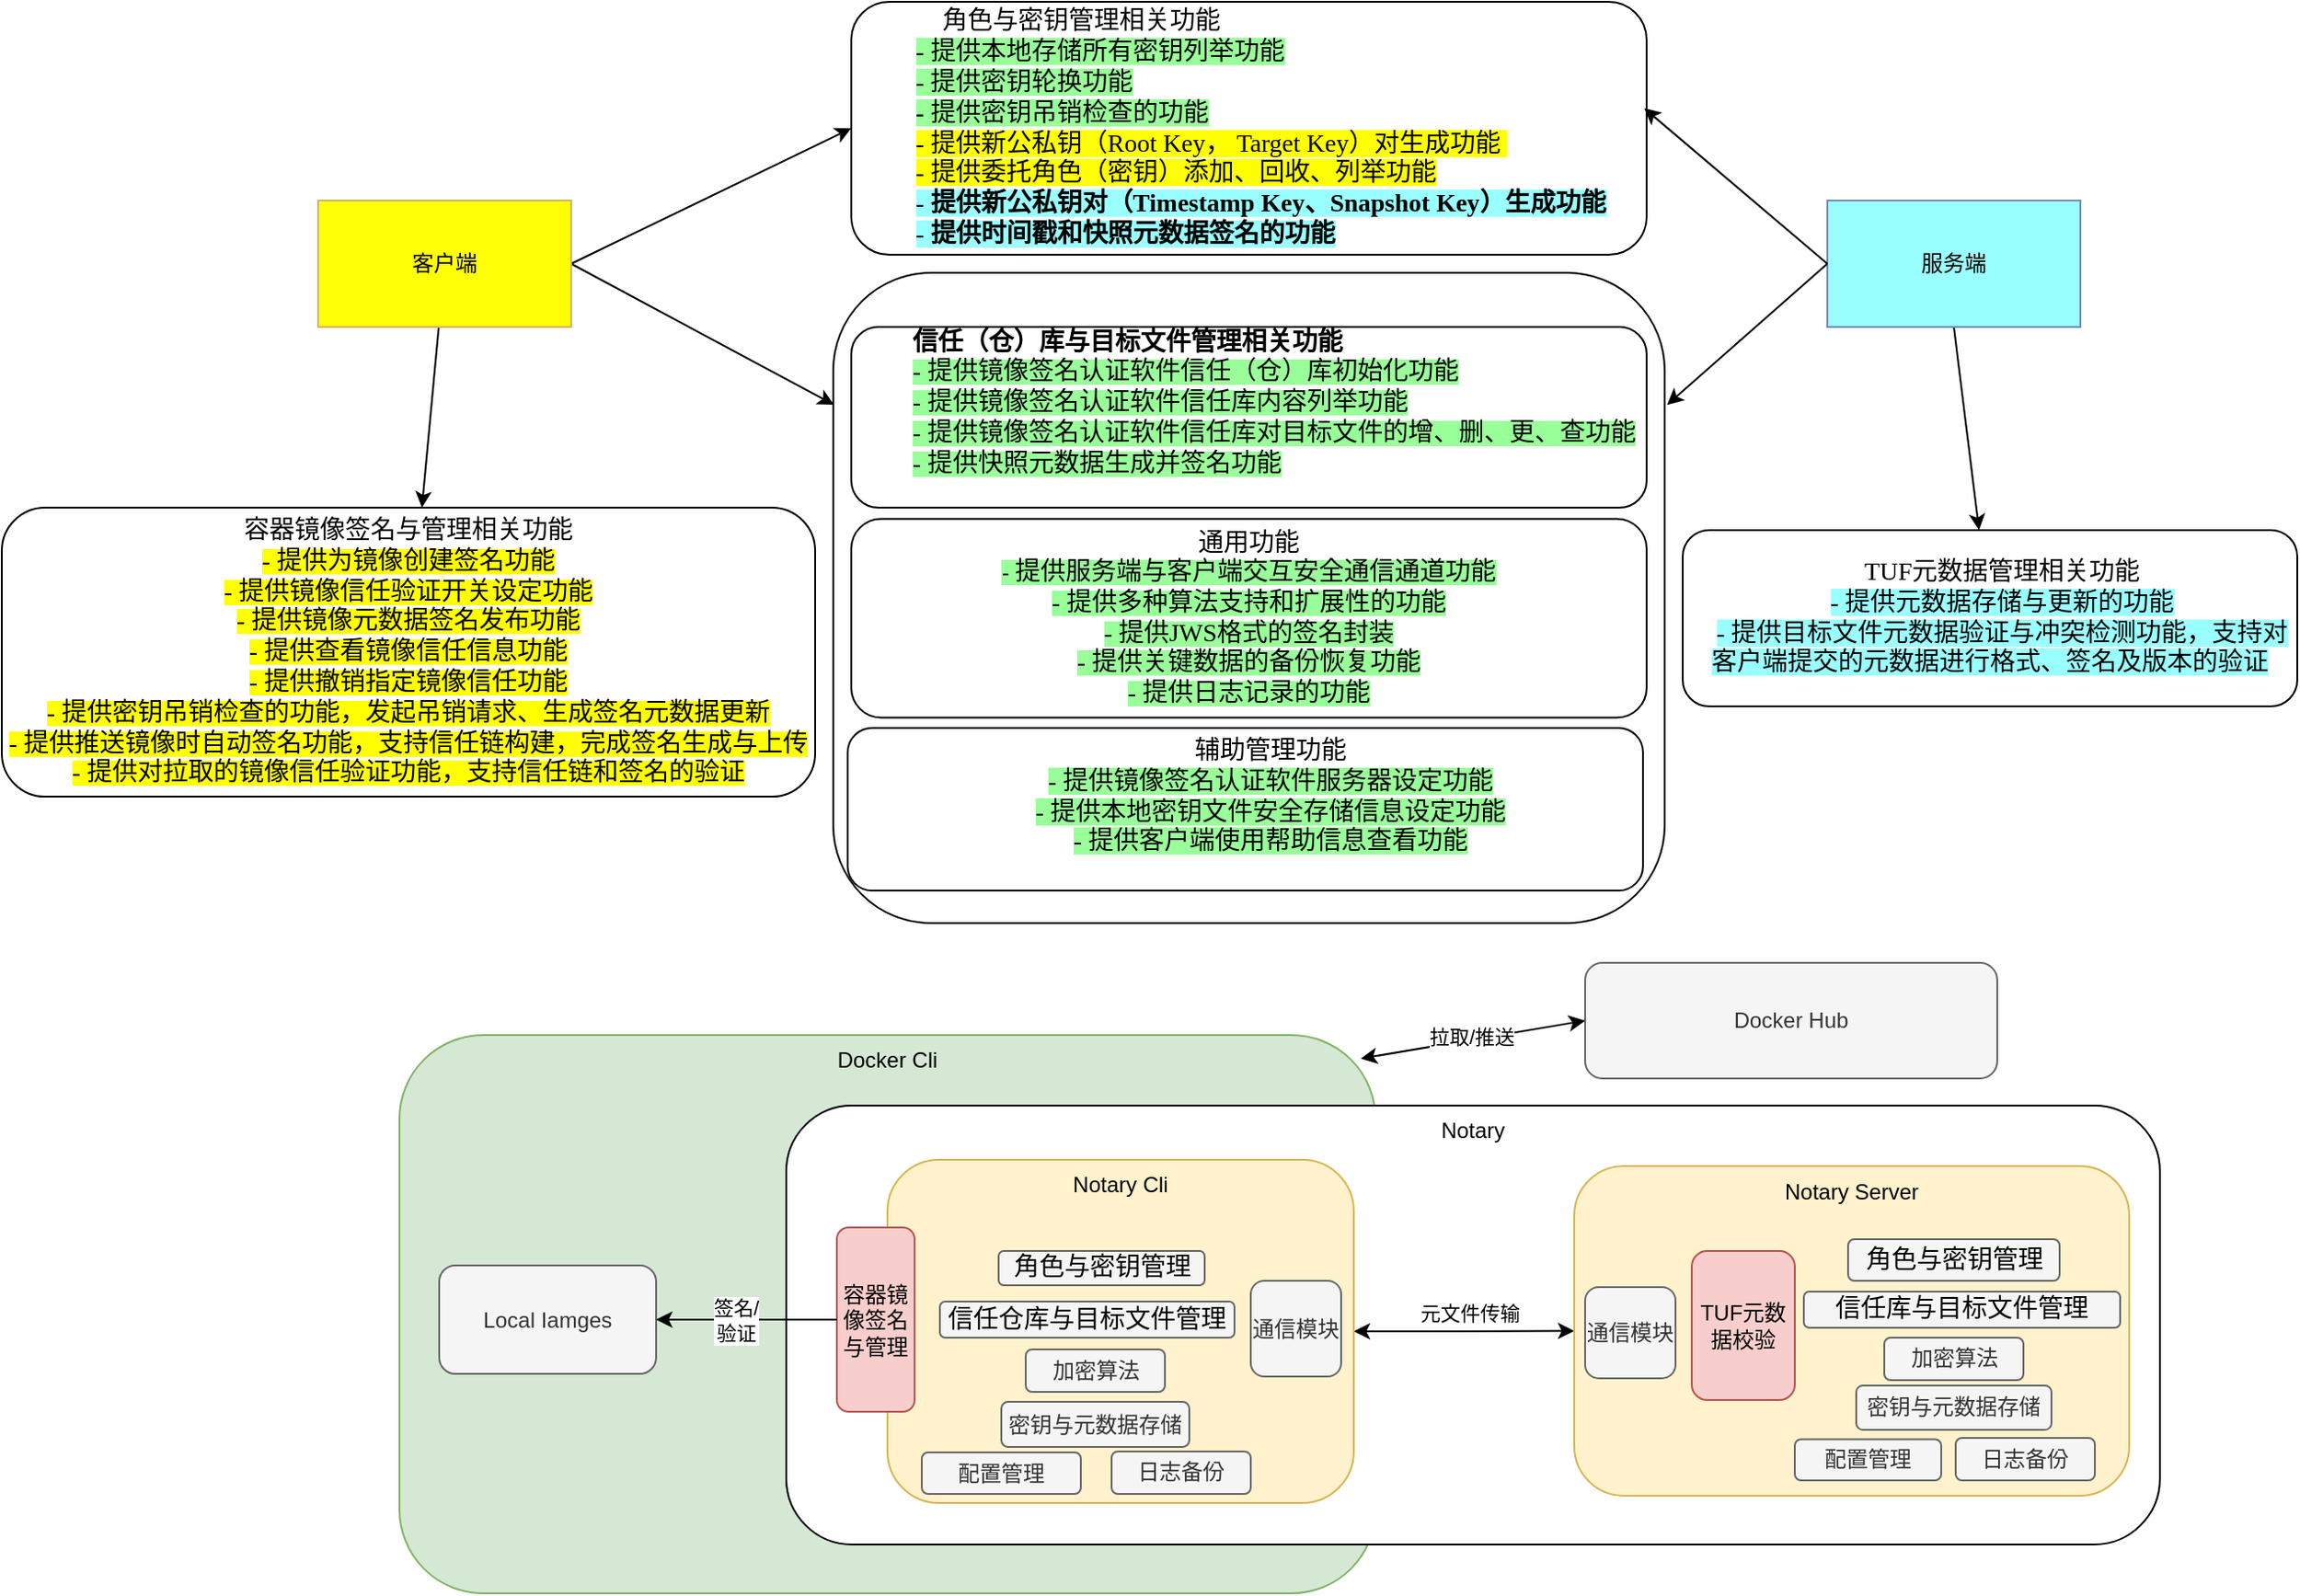 <mxfile version="24.7.17">
  <diagram name="Page-1" id="I_vAI6bezVmmWGP37-cC">
    <mxGraphModel dx="1168" dy="698" grid="0" gridSize="10" guides="1" tooltips="1" connect="1" arrows="1" fold="1" page="1" pageScale="1" pageWidth="3300" pageHeight="4681" math="0" shadow="0">
      <root>
        <mxCell id="0" />
        <mxCell id="1" parent="0" />
        <mxCell id="KUjtMMlZ2XUVZ9haEhoY-21" value="" style="rounded=1;whiteSpace=wrap;html=1;" parent="1" vertex="1">
          <mxGeometry x="490" y="200" width="460" height="360" as="geometry" />
        </mxCell>
        <mxCell id="KUjtMMlZ2XUVZ9haEhoY-23" style="rounded=0;orthogonalLoop=1;jettySize=auto;html=1;exitX=1;exitY=0.5;exitDx=0;exitDy=0;entryX=0;entryY=0.5;entryDx=0;entryDy=0;" parent="1" source="KUjtMMlZ2XUVZ9haEhoY-1" target="KUjtMMlZ2XUVZ9haEhoY-4" edge="1">
          <mxGeometry relative="1" as="geometry" />
        </mxCell>
        <mxCell id="KUjtMMlZ2XUVZ9haEhoY-24" style="rounded=0;orthogonalLoop=1;jettySize=auto;html=1;" parent="1" source="KUjtMMlZ2XUVZ9haEhoY-1" target="KUjtMMlZ2XUVZ9haEhoY-11" edge="1">
          <mxGeometry relative="1" as="geometry" />
        </mxCell>
        <mxCell id="KUjtMMlZ2XUVZ9haEhoY-28" style="rounded=0;orthogonalLoop=1;jettySize=auto;html=1;exitX=1;exitY=0.5;exitDx=0;exitDy=0;entryX=0.001;entryY=0.203;entryDx=0;entryDy=0;entryPerimeter=0;" parent="1" source="KUjtMMlZ2XUVZ9haEhoY-1" target="KUjtMMlZ2XUVZ9haEhoY-21" edge="1">
          <mxGeometry relative="1" as="geometry" />
        </mxCell>
        <mxCell id="KUjtMMlZ2XUVZ9haEhoY-1" value="客户端" style="rounded=0;whiteSpace=wrap;html=1;fillColor=#ffff05;strokeColor=#d6b656;" parent="1" vertex="1">
          <mxGeometry x="205" y="160" width="140" height="70" as="geometry" />
        </mxCell>
        <mxCell id="KUjtMMlZ2XUVZ9haEhoY-26" style="rounded=0;orthogonalLoop=1;jettySize=auto;html=1;exitX=0.5;exitY=1;exitDx=0;exitDy=0;" parent="1" source="KUjtMMlZ2XUVZ9haEhoY-2" target="KUjtMMlZ2XUVZ9haEhoY-6" edge="1">
          <mxGeometry relative="1" as="geometry" />
        </mxCell>
        <mxCell id="KUjtMMlZ2XUVZ9haEhoY-2" value="服务端" style="rounded=0;whiteSpace=wrap;html=1;fillColor=#99ffff;strokeColor=#6c8ebf;" parent="1" vertex="1">
          <mxGeometry x="1040" y="160" width="140" height="70" as="geometry" />
        </mxCell>
        <mxCell id="KUjtMMlZ2XUVZ9haEhoY-3" value="&lt;p style=&quot;margin: 0pt 0pt 0.0pt; text-indent: 21pt; text-align: justify;&quot; class=&quot;MsoNormal&quot;&gt;&lt;font face=&quot;宋体&quot;&gt;&lt;span style=&quot;font-size: 14px;&quot;&gt;&lt;b style=&quot;&quot;&gt;信任（仓）库与目标文件管理相关功能&lt;/b&gt;&lt;/span&gt;&lt;/font&gt;&lt;br&gt;&lt;/p&gt;&lt;p style=&quot;margin: 0pt 0pt 0.0pt; text-indent: 21pt; text-align: justify;&quot; class=&quot;MsoNormal&quot;&gt;&lt;span style=&quot;background-color: rgb(153, 255, 153);&quot;&gt;&lt;font style=&quot;&quot; face=&quot;宋体&quot;&gt;&lt;span style=&quot;font-size: 14px;&quot;&gt;-&amp;nbsp;&lt;/span&gt;&lt;/font&gt;&lt;span style=&quot;font-size: 10.5pt; font-family: 宋体; text-indent: 10pt;&quot;&gt;提供镜像签名认证软件信任（仓）库初始化功能&lt;/span&gt;&lt;/span&gt;&lt;/p&gt;&lt;p style=&quot;margin: 0pt 0pt 0.0pt; text-indent: 21pt; text-align: justify;&quot; class=&quot;MsoNormal&quot;&gt;&lt;span style=&quot;background-color: rgb(153, 255, 153);&quot;&gt;&lt;span style=&quot;font-size: 10.5pt; font-family: 宋体; text-indent: 10pt;&quot;&gt;-&amp;nbsp;&lt;/span&gt;&lt;span style=&quot;font-size: 10.5pt; font-family: 宋体; text-indent: 10pt;&quot;&gt;提供镜像签名认证软件信任库内容列举功能&lt;/span&gt;&lt;/span&gt;&lt;/p&gt;&lt;p style=&quot;margin: 0pt 0pt 0.0pt; text-indent: 21pt; text-align: justify;&quot; class=&quot;MsoNormal&quot;&gt;&lt;span style=&quot;background-color: rgb(153, 255, 153);&quot;&gt;&lt;span style=&quot;font-size: 10.5pt; font-family: 宋体; text-indent: 10pt;&quot;&gt;-&amp;nbsp;&lt;/span&gt;&lt;span style=&quot;font-size: 10.5pt; font-family: 宋体; text-indent: 10pt;&quot;&gt;提供镜像签名认证软件信任库对目标文件的增、删、更、查功能&lt;/span&gt;&lt;/span&gt;&lt;/p&gt;&lt;p style=&quot;margin: 0pt 0pt 0.0pt; text-indent: 21pt; text-align: justify;&quot; class=&quot;MsoNormal&quot;&gt;&lt;span style=&quot;background-color: rgb(153, 255, 153);&quot;&gt;&lt;span style=&quot;font-size: 10.5pt; font-family: 宋体; text-indent: 10pt;&quot;&gt;-&amp;nbsp;&lt;/span&gt;&lt;span style=&quot;text-align: start; text-indent: -9.95pt; font-family: 宋体; font-size: 10.5pt;&quot;&gt;提供快照元数据生成并签名功能&lt;/span&gt;&lt;/span&gt;&lt;/p&gt;&lt;p style=&quot;font-size: medium; text-align: start; margin-left: 9.95pt; text-indent: -9.95pt;&quot; class=&quot;17&quot;&gt;&lt;span style=&quot;font-family: 宋体; font-size: 10.5pt;&quot;&gt;&lt;/span&gt;&lt;/p&gt;" style="rounded=1;whiteSpace=wrap;html=1;" parent="1" vertex="1">
          <mxGeometry x="500" y="230" width="440" height="100" as="geometry" />
        </mxCell>
        <mxCell id="KUjtMMlZ2XUVZ9haEhoY-4" value="&lt;p style=&quot;margin: 0pt 0pt 0.0pt; text-indent: 21pt; text-align: justify; font-family: 宋体; font-size: 10.5pt;&quot; class=&quot;MsoNormal&quot;&gt;&lt;span style=&quot;background-image: initial; background-position: initial; background-size: initial; background-repeat: initial; background-attachment: initial; background-origin: initial; background-clip: initial; font-size: 10.5pt;&quot;&gt;&lt;font style=&quot;&quot; face=&quot;宋体&quot;&gt;角色与密钥管理相关功能&lt;/font&gt;&lt;/span&gt;&lt;span style=&quot;font-size: 10.5pt; background-image: initial; background-position: initial; background-size: initial; background-repeat: initial; background-attachment: initial; background-origin: initial; background-clip: initial; background: rgb(255, 255, 0); font-size: 10.5pt;&quot;&gt;&lt;/span&gt;&lt;/p&gt;&lt;p style=&quot;margin: 0pt 0pt 0.0pt; text-indent: 21pt; text-align: justify; font-family: 宋体; font-size: 10.5pt;&quot; class=&quot;MsoNormal&quot;&gt;&lt;span style=&quot;font-size: 10.5pt; background-image: initial; background-position: initial; background-size: initial; background-repeat: initial; background-attachment: initial; background-origin: initial; background-clip: initial; background-color: rgb(255, 255, 0);&quot;&gt;&lt;/span&gt;&lt;/p&gt;&lt;p style=&quot;margin: 0pt 0pt 0.0pt; text-indent: 10pt; text-align: justify; font-family: 宋体; font-size: 10.5pt;&quot; class=&quot;MsoNormal&quot;&gt;&lt;span style=&quot;background-color: rgb(153, 255, 153);&quot;&gt;&lt;span style=&quot;font-size: 10.5pt;&quot;&gt;-&amp;nbsp;&lt;/span&gt;&lt;span style=&quot;font-size: 10.5pt; text-indent: 10pt;&quot;&gt;提供本地存储所有密钥列举功能&lt;/span&gt;&lt;/span&gt;&lt;/p&gt;&lt;p style=&quot;margin: 0pt 0pt 0.0pt; text-indent: 10pt; text-align: justify; font-family: 宋体; font-size: 10.5pt;&quot; class=&quot;MsoNormal&quot;&gt;&lt;span style=&quot;background-color: rgb(153, 255, 153);&quot;&gt;&lt;span style=&quot;text-indent: 13.333px;&quot;&gt;- 提供密钥轮换功能&lt;/span&gt;&lt;span style=&quot;font-size: 10.5pt; text-indent: 10pt;&quot;&gt;&lt;br&gt;&lt;/span&gt;&lt;/span&gt;&lt;/p&gt;&lt;p style=&quot;margin: 0pt 0pt 0.0pt; text-indent: 10pt; text-align: justify; font-family: 宋体; font-size: 10.5pt;&quot; class=&quot;MsoNormal&quot;&gt;&lt;span style=&quot;background-color: rgb(153, 255, 153);&quot;&gt;&lt;b style=&quot;font-size: 10.5pt; text-indent: 10pt;&quot;&gt;-&amp;nbsp;&lt;/b&gt;&lt;span style=&quot;font-size: 10.5pt; text-indent: 10pt;&quot;&gt;提供密钥吊销检查的功能&lt;/span&gt;&lt;/span&gt;&lt;span style=&quot;text-indent: 13.333px;&quot;&gt;&lt;br&gt;&lt;/span&gt;&lt;/p&gt;&lt;p style=&quot;margin: 0pt 0pt 0.0pt; text-indent: 10pt; text-align: justify; font-family: 宋体; font-size: 10.5pt;&quot; class=&quot;MsoNormal&quot;&gt;&lt;span style=&quot;background-color: rgb(255, 255, 0);&quot;&gt;&lt;span style=&quot;font-size: 10.5pt; text-indent: 10pt;&quot;&gt;-&amp;nbsp;&lt;/span&gt;&lt;span style=&quot;font-size: 10.5pt; text-indent: 10pt;&quot;&gt;提供新公私钥（Root Key， Target Key）对生成功能&lt;/span&gt;&lt;span style=&quot;font-size: 10.5pt; text-indent: 10pt;&quot;&gt;&amp;nbsp;&lt;/span&gt;&lt;/span&gt;&lt;/p&gt;&lt;p style=&quot;margin: 0pt 0pt 0.0pt; text-indent: 10pt; text-align: justify; font-family: 宋体; font-size: 10.5pt;&quot; class=&quot;MsoNormal&quot;&gt;&lt;span style=&quot;background-color: rgb(255, 255, 0);&quot;&gt;&lt;span style=&quot;font-size: 10.5pt; text-indent: 10pt;&quot;&gt;-&amp;nbsp;&lt;/span&gt;&lt;span style=&quot;font-size: 10.5pt; text-indent: 10pt;&quot;&gt;提供委托角色（密钥）添加、回收、列举功能&lt;/span&gt;&lt;/span&gt;&lt;span style=&quot;font-size: 10.5pt; text-indent: 10pt; background-color: initial;&quot;&gt;&lt;br&gt;&lt;/span&gt;&lt;/p&gt;&lt;p style=&quot;margin: 0pt 0pt 0.0pt; text-indent: 10pt; text-align: justify; font-family: 宋体; font-size: 10.5pt;&quot; class=&quot;MsoNormal&quot;&gt;&lt;span style=&quot;background-color: rgb(153, 255, 255);&quot;&gt;&lt;span style=&quot;font-size: 10.5pt; text-indent: 10pt;&quot;&gt;-&amp;nbsp;&lt;/span&gt;&lt;b style=&quot;font-size: 10.5pt; text-indent: 10pt;&quot;&gt;提供新公私钥对（Timestamp Key&lt;/b&gt;&lt;b style=&quot;font-size: 10.5pt; text-indent: 10pt;&quot;&gt;、Snapshot Key&lt;/b&gt;&lt;b style=&quot;font-size: 10.5pt; text-indent: 10pt;&quot;&gt;）生成功能&lt;/b&gt;&lt;/span&gt;&lt;/p&gt;&lt;p style=&quot;margin: 0pt 0pt 0.0pt; text-indent: 10pt; text-align: justify; font-family: 宋体; font-size: 10.5pt;&quot; class=&quot;MsoNormal&quot;&gt;&lt;span style=&quot;background-color: rgb(153, 255, 255);&quot;&gt;&lt;span style=&quot;font-size: 10.5pt; text-indent: 10pt;&quot;&gt;-&amp;nbsp;&lt;/span&gt;&lt;b style=&quot;font-size: 10.5pt; text-indent: 10pt;&quot;&gt;提供时间戳&lt;/b&gt;&lt;b style=&quot;font-size: 10.5pt; text-indent: 10pt;&quot;&gt;和&lt;/b&gt;&lt;b style=&quot;font-size: 10.5pt; text-indent: 10pt;&quot;&gt;快照元数据签名的功能&lt;/b&gt;&lt;/span&gt;&lt;/p&gt;" style="rounded=1;whiteSpace=wrap;html=1;" parent="1" vertex="1">
          <mxGeometry x="500" y="50" width="440" height="140" as="geometry" />
        </mxCell>
        <mxCell id="KUjtMMlZ2XUVZ9haEhoY-6" value="&lt;p style=&quot;margin: 0pt 0pt 0.0pt; text-indent: 10pt; font-family: 宋体; font-size: 10.5pt;&quot; class=&quot;MsoNormal&quot;&gt;&lt;span style=&quot;font-size: 10.5pt; background-image: initial; background-position: initial; background-size: initial; background-repeat: initial; background-attachment: initial; background-origin: initial; background-clip: initial; background-color: rgb(255, 255, 255);&quot;&gt;&lt;font style=&quot;&quot; face=&quot;宋体&quot;&gt;TUF元数据管理相关功能&lt;/font&gt;&lt;/span&gt;&lt;/p&gt;&lt;p style=&quot;text-indent: 13.333px; margin: 0pt 0pt 0.0pt; font-family: 宋体; font-size: 10.5pt;&quot; class=&quot;MsoNormal&quot;&gt;&lt;span style=&quot;background-color: rgb(153, 255, 255);&quot;&gt;&lt;span style=&quot;font-size: 10.5pt; text-indent: -9.95pt;&quot;&gt;-&amp;nbsp;&lt;/span&gt;&lt;span style=&quot;font-size: 10.5pt; text-indent: -9.95pt;&quot;&gt;提供元数据存储与更新的功能&lt;/span&gt;&lt;/span&gt;&lt;/p&gt;&lt;p style=&quot;text-indent: 13.333px; margin: 0pt 0pt 0.0pt; font-family: 宋体; font-size: 10.5pt;&quot; class=&quot;MsoNormal&quot;&gt;&lt;span style=&quot;font-size: 10.5pt; text-indent: 10pt;&quot;&gt;&lt;span style=&quot;background-color: rgb(153, 255, 255);&quot;&gt;- 提供目标文件元数据验证与冲突检测功能，&lt;/span&gt;&lt;/span&gt;&lt;span style=&quot;background-color: rgb(153, 255, 255);&quot;&gt;&lt;span style=&quot;font-size: 10.5pt; text-indent: 10pt;&quot;&gt;支持&lt;/span&gt;&lt;span style=&quot;font-size: 10.5pt; text-indent: 10pt;&quot;&gt;对客户端提交的元数据进行格式、签名及版本的验证&lt;/span&gt;&lt;/span&gt;&lt;/p&gt;" style="rounded=1;whiteSpace=wrap;html=1;align=center;" parent="1" vertex="1">
          <mxGeometry x="960" y="342.5" width="340" height="97.5" as="geometry" />
        </mxCell>
        <mxCell id="KUjtMMlZ2XUVZ9haEhoY-11" value="&lt;span style=&quot;font-family: 宋体; font-size: 14px;&quot;&gt;容器镜像签名与管理相关功能&lt;/span&gt;&lt;div&gt;&lt;span style=&quot;background-color: rgb(255, 255, 0);&quot;&gt;&lt;span style=&quot;font-family: 宋体; font-size: 14px;&quot;&gt;-&amp;nbsp;&lt;/span&gt;&lt;span style=&quot;font-family: 宋体; font-size: 14px; text-indent: 13.333px;&quot;&gt;提供为镜像创建签名功能&lt;/span&gt;&lt;/span&gt;&lt;/div&gt;&lt;div&gt;&lt;span style=&quot;background-color: rgb(255, 255, 0);&quot;&gt;&lt;span style=&quot;font-size: 10.5pt; font-family: 宋体; text-indent: 10pt;&quot;&gt;-&amp;nbsp;&lt;/span&gt;&lt;span style=&quot;font-size: 10.5pt; font-family: 宋体; text-indent: 10pt;&quot;&gt;提供镜像信任验证开关设定功能&lt;/span&gt;&lt;/span&gt;&lt;/div&gt;&lt;div&gt;&lt;span style=&quot;background-color: rgb(255, 255, 0);&quot;&gt;&lt;span style=&quot;font-size: 10.5pt; font-family: 宋体; text-indent: 10pt;&quot;&gt;-&amp;nbsp;&lt;/span&gt;&lt;span style=&quot;font-size: 10.5pt; font-family: 宋体; text-indent: 10pt;&quot;&gt;提供镜像元数据签名发布功能&lt;/span&gt;&lt;span style=&quot;font-size: 10.5pt; font-family: 宋体; text-indent: 10pt;&quot;&gt;&lt;br&gt;&lt;/span&gt;&lt;/span&gt;&lt;/div&gt;&lt;div&gt;&lt;span style=&quot;background-color: rgb(255, 255, 0);&quot;&gt;&lt;span style=&quot;font-size: 10.5pt; font-family: 宋体; text-indent: 10pt;&quot;&gt;-&amp;nbsp;&lt;/span&gt;&lt;span style=&quot;font-size: 10.5pt; font-family: 宋体; text-indent: 10pt;&quot;&gt;提供查看镜像信任信息功能&lt;/span&gt;&lt;span style=&quot;font-size: 10.5pt; font-family: 宋体; text-indent: 10pt;&quot;&gt;&lt;br&gt;&lt;/span&gt;&lt;/span&gt;&lt;/div&gt;&lt;div&gt;&lt;span style=&quot;background-color: rgb(255, 255, 0);&quot;&gt;&lt;span style=&quot;font-size: 10.5pt; font-family: 宋体; text-indent: 10pt;&quot;&gt;-&amp;nbsp;&lt;/span&gt;&lt;span style=&quot;font-size: 10.5pt; font-family: 宋体; text-indent: 10pt;&quot;&gt;提供撤销指定镜像信任功能&lt;/span&gt;&lt;span style=&quot;font-size: 10.5pt; font-family: 宋体; text-indent: 10pt;&quot;&gt;&lt;br&gt;&lt;/span&gt;&lt;/span&gt;&lt;/div&gt;&lt;div&gt;&lt;span style=&quot;background-color: rgb(255, 255, 0);&quot;&gt;&lt;span style=&quot;font-size: 10.5pt; font-family: 宋体; text-indent: 10pt;&quot;&gt;-&amp;nbsp;&lt;/span&gt;&lt;span style=&quot;font-size: 10.5pt; font-family: 宋体; text-indent: 10pt;&quot;&gt;提供密钥吊销检查的功能，发起吊销请求、生成签名元数据更新&lt;/span&gt;&lt;span style=&quot;font-size: 10.5pt; font-family: 宋体; text-indent: 10pt;&quot;&gt;&lt;br&gt;&lt;/span&gt;&lt;/span&gt;&lt;/div&gt;&lt;div&gt;&lt;span style=&quot;background-color: rgb(255, 255, 0);&quot;&gt;&lt;span style=&quot;font-size: 10.5pt; font-family: 宋体; text-indent: 10pt;&quot;&gt;-&amp;nbsp;&lt;/span&gt;&lt;span style=&quot;font-size: 10.5pt; font-family: 宋体; text-indent: 10pt;&quot;&gt;提供推送镜像时自动签名功能，支持信任链构建，完成签名生成与上传&lt;/span&gt;&lt;span style=&quot;font-size: 10.5pt; font-family: 宋体; text-indent: 10pt;&quot;&gt;&lt;br&gt;&lt;/span&gt;&lt;/span&gt;&lt;/div&gt;&lt;div&gt;&lt;span style=&quot;background-color: rgb(255, 255, 0);&quot;&gt;&lt;span style=&quot;font-size: 10.5pt; font-family: 宋体; text-indent: 10pt;&quot;&gt;-&amp;nbsp;&lt;/span&gt;&lt;span style=&quot;font-size: 10.5pt; font-family: 宋体; text-indent: 10pt;&quot;&gt;提供对拉取的镜像信任验证功能，支持信任链和签名的验证&lt;/span&gt;&lt;/span&gt;&lt;span style=&quot;font-size: 10.5pt; font-family: 宋体; text-indent: 10pt;&quot;&gt;&lt;br&gt;&lt;/span&gt;&lt;/div&gt;" style="rounded=1;whiteSpace=wrap;html=1;" parent="1" vertex="1">
          <mxGeometry x="30" y="330" width="450" height="160" as="geometry" />
        </mxCell>
        <mxCell id="KUjtMMlZ2XUVZ9haEhoY-15" value="&lt;p style=&quot;margin: 0pt 0pt 0.0pt; text-indent: 21pt; font-family: 宋体; font-size: 10.5pt;&quot; class=&quot;MsoNormal&quot;&gt;辅助管理功能&lt;/p&gt;&lt;p style=&quot;margin: 0pt 0pt 0.0pt; text-indent: 21pt; font-family: 宋体; font-size: 10.5pt;&quot; class=&quot;MsoNormal&quot;&gt;&lt;span style=&quot;background-color: rgb(153, 255, 153);&quot;&gt;-&amp;nbsp;&lt;span style=&quot;font-size: 10.5pt; text-indent: 0pt;&quot;&gt;提供镜像签名认证软件服务器设定功能&lt;/span&gt;&lt;/span&gt;&lt;/p&gt;&lt;p style=&quot;margin: 0pt 0pt 0.0pt; text-indent: 21pt; font-family: 宋体; font-size: 10.5pt;&quot; class=&quot;MsoNormal&quot;&gt;&lt;span style=&quot;background-color: rgb(153, 255, 153);&quot;&gt;&lt;span style=&quot;font-size: 10.5pt; text-indent: 0pt;&quot;&gt;-&amp;nbsp;&lt;/span&gt;&lt;span style=&quot;font-size: 10.5pt; text-indent: 10pt;&quot;&gt;提供本地密钥文件安全存储信息设定功能&lt;/span&gt;&lt;/span&gt;&lt;/p&gt;&lt;p style=&quot;margin: 0pt 0pt 0.0pt; text-indent: 21pt; font-family: 宋体; font-size: 10.5pt;&quot; class=&quot;MsoNormal&quot;&gt;&lt;span style=&quot;background-color: rgb(153, 255, 153);&quot;&gt;&lt;span style=&quot;font-size: 10.5pt; text-indent: 10pt;&quot;&gt;-&amp;nbsp;&lt;/span&gt;&lt;span style=&quot;font-size: 10.5pt; text-indent: 10pt;&quot;&gt;提供客户端使用帮助信息查看功能&lt;/span&gt;&lt;/span&gt;&lt;/p&gt;&lt;p style=&quot;margin-left: 0pt; text-indent: 0pt; text-align: justify; font-family: 宋体; font-size: 10.5pt;&quot; class=&quot;MsoListNumber&quot;&gt;&lt;span style=&quot;font-size: 10.5pt;&quot;&gt;&lt;/span&gt;&lt;/p&gt;" style="rounded=1;whiteSpace=wrap;html=1;" parent="1" vertex="1">
          <mxGeometry x="498" y="452" width="440" height="90" as="geometry" />
        </mxCell>
        <mxCell id="KUjtMMlZ2XUVZ9haEhoY-16" value="&lt;font style=&quot;font-size: 14px;&quot;&gt;通用功能&lt;/font&gt;&lt;div&gt;&lt;span style=&quot;background-color: rgb(153, 255, 153);&quot;&gt;-&amp;nbsp;&lt;span style=&quot;font-size: 10.5pt; font-family: 宋体; text-align: justify; text-indent: 10pt;&quot;&gt;提供服务端与客户端交互安全通信通道功能&lt;/span&gt;&lt;/span&gt;&lt;/div&gt;&lt;div&gt;&lt;span style=&quot;background-color: rgb(153, 255, 153);&quot;&gt;&lt;span style=&quot;font-size: 10.5pt; font-family: 宋体; text-align: justify; text-indent: 10pt;&quot;&gt;-&amp;nbsp;&lt;/span&gt;&lt;span style=&quot;font-size: 10.5pt; font-family: 宋体; text-align: justify; text-indent: 10pt;&quot;&gt;提供多种算法支持和扩展性的功能&lt;/span&gt;&lt;/span&gt;&lt;/div&gt;&lt;div&gt;&lt;span style=&quot;background-color: rgb(153, 255, 153);&quot;&gt;&lt;span style=&quot;font-size: 10.5pt; font-family: 宋体; text-align: justify; text-indent: 10pt;&quot;&gt;-&amp;nbsp;&lt;/span&gt;&lt;font style=&quot;font-size: 10.5pt; font-family: 宋体; text-align: justify; text-indent: 10pt;&quot; face=&quot;宋体&quot;&gt;提供&lt;/font&gt;&lt;font style=&quot;font-size: 10.5pt; font-family: 宋体; text-align: justify; text-indent: 10pt;&quot; face=&quot;宋体&quot;&gt;JWS格式的签名封装&lt;/font&gt;&lt;/span&gt;&lt;/div&gt;&lt;div&gt;&lt;span style=&quot;background-color: rgb(153, 255, 153);&quot;&gt;&lt;font style=&quot;font-size: 10.5pt; font-family: 宋体; text-align: justify; text-indent: 10pt;&quot; face=&quot;宋体&quot;&gt;-&amp;nbsp;&lt;/font&gt;&lt;span style=&quot;font-size: 10.5pt; font-family: 宋体; text-align: justify; text-indent: 10pt;&quot;&gt;提供关键数据的备份恢复功能&lt;/span&gt;&lt;/span&gt;&lt;/div&gt;&lt;div&gt;&lt;span style=&quot;background-color: rgb(153, 255, 153);&quot;&gt;&lt;span style=&quot;font-size: 10.5pt; font-family: 宋体; text-align: justify; text-indent: 10pt;&quot;&gt;-&amp;nbsp;&lt;/span&gt;&lt;span style=&quot;font-size: 10.5pt; font-family: 宋体; text-align: justify; text-indent: 10pt;&quot;&gt;提供日志记录的功能&lt;/span&gt;&lt;/span&gt;&lt;/div&gt;" style="rounded=1;whiteSpace=wrap;html=1;" parent="1" vertex="1">
          <mxGeometry x="500" y="336.25" width="440" height="110" as="geometry" />
        </mxCell>
        <mxCell id="KUjtMMlZ2XUVZ9haEhoY-25" style="rounded=0;orthogonalLoop=1;jettySize=auto;html=1;exitX=0;exitY=0.5;exitDx=0;exitDy=0;entryX=0.997;entryY=0.421;entryDx=0;entryDy=0;entryPerimeter=0;" parent="1" source="KUjtMMlZ2XUVZ9haEhoY-2" target="KUjtMMlZ2XUVZ9haEhoY-4" edge="1">
          <mxGeometry relative="1" as="geometry" />
        </mxCell>
        <mxCell id="KUjtMMlZ2XUVZ9haEhoY-27" style="rounded=0;orthogonalLoop=1;jettySize=auto;html=1;exitX=0;exitY=0.5;exitDx=0;exitDy=0;entryX=1.003;entryY=0.203;entryDx=0;entryDy=0;entryPerimeter=0;" parent="1" source="KUjtMMlZ2XUVZ9haEhoY-2" target="KUjtMMlZ2XUVZ9haEhoY-21" edge="1">
          <mxGeometry relative="1" as="geometry" />
        </mxCell>
        <mxCell id="KUjtMMlZ2XUVZ9haEhoY-31" value="Docker Cli" style="rounded=1;whiteSpace=wrap;html=1;verticalAlign=top;fillColor=#d5e8d4;strokeColor=#82b366;" parent="1" vertex="1">
          <mxGeometry x="250" y="622" width="540" height="309" as="geometry" />
        </mxCell>
        <mxCell id="KUjtMMlZ2XUVZ9haEhoY-32" value="Notary" style="rounded=1;whiteSpace=wrap;html=1;verticalAlign=top;" parent="1" vertex="1">
          <mxGeometry x="464" y="661" width="760" height="243" as="geometry" />
        </mxCell>
        <mxCell id="KUjtMMlZ2XUVZ9haEhoY-35" style="edgeStyle=orthogonalEdgeStyle;rounded=0;orthogonalLoop=1;jettySize=auto;html=1;exitX=1;exitY=0.5;exitDx=0;exitDy=0;entryX=0;entryY=0.5;entryDx=0;entryDy=0;startArrow=classic;startFill=1;" parent="1" source="KUjtMMlZ2XUVZ9haEhoY-29" target="KUjtMMlZ2XUVZ9haEhoY-30" edge="1">
          <mxGeometry relative="1" as="geometry" />
        </mxCell>
        <mxCell id="KUjtMMlZ2XUVZ9haEhoY-41" value="元文件传输" style="edgeLabel;html=1;align=center;verticalAlign=middle;resizable=0;points=[];" parent="KUjtMMlZ2XUVZ9haEhoY-35" vertex="1" connectable="0">
          <mxGeometry x="0.021" relative="1" as="geometry">
            <mxPoint x="1" y="-10" as="offset" />
          </mxGeometry>
        </mxCell>
        <mxCell id="KUjtMMlZ2XUVZ9haEhoY-29" value="Notary Cli" style="rounded=1;whiteSpace=wrap;html=1;fillColor=#fff2cc;strokeColor=#d6b656;verticalAlign=top;" parent="1" vertex="1">
          <mxGeometry x="520" y="691" width="258" height="190" as="geometry" />
        </mxCell>
        <mxCell id="KUjtMMlZ2XUVZ9haEhoY-30" value="Notary Server" style="rounded=1;whiteSpace=wrap;html=1;fillColor=#fff2cc;strokeColor=#d6b656;verticalAlign=top;" parent="1" vertex="1">
          <mxGeometry x="900" y="694.5" width="307" height="182.5" as="geometry" />
        </mxCell>
        <mxCell id="KUjtMMlZ2XUVZ9haEhoY-33" value="Local Iamges" style="rounded=1;whiteSpace=wrap;html=1;fillColor=#f5f5f5;fontColor=#333333;strokeColor=#666666;" parent="1" vertex="1">
          <mxGeometry x="272" y="749.5" width="120" height="60" as="geometry" />
        </mxCell>
        <mxCell id="KUjtMMlZ2XUVZ9haEhoY-36" value="密钥与元数据存储" style="rounded=1;whiteSpace=wrap;html=1;fillColor=#f5f5f5;fontColor=#333333;strokeColor=#666666;" parent="1" vertex="1">
          <mxGeometry x="583" y="825" width="104" height="25" as="geometry" />
        </mxCell>
        <mxCell id="KUjtMMlZ2XUVZ9haEhoY-42" value="Docker Hub" style="rounded=1;whiteSpace=wrap;html=1;fillColor=#f5f5f5;fontColor=#333333;strokeColor=#666666;" parent="1" vertex="1">
          <mxGeometry x="906" y="582" width="228" height="64" as="geometry" />
        </mxCell>
        <mxCell id="KUjtMMlZ2XUVZ9haEhoY-43" style="rounded=0;orthogonalLoop=1;jettySize=auto;html=1;exitX=0;exitY=0.5;exitDx=0;exitDy=0;entryX=0.985;entryY=0.042;entryDx=0;entryDy=0;entryPerimeter=0;startArrow=classic;startFill=1;" parent="1" source="KUjtMMlZ2XUVZ9haEhoY-42" target="KUjtMMlZ2XUVZ9haEhoY-31" edge="1">
          <mxGeometry relative="1" as="geometry" />
        </mxCell>
        <mxCell id="KUjtMMlZ2XUVZ9haEhoY-45" value="拉取/推送" style="edgeLabel;html=1;align=center;verticalAlign=middle;resizable=0;points=[];" parent="KUjtMMlZ2XUVZ9haEhoY-43" vertex="1" connectable="0">
          <mxGeometry x="0.09" y="2" relative="1" as="geometry">
            <mxPoint x="4" y="-5" as="offset" />
          </mxGeometry>
        </mxCell>
        <mxCell id="KUjtMMlZ2XUVZ9haEhoY-46" value="&lt;span style=&quot;color: rgb(0, 0, 0); font-family: 宋体; font-size: 14px; text-indent: 28px;&quot;&gt;信任仓库与目标文件管理&lt;/span&gt;" style="rounded=1;whiteSpace=wrap;html=1;fillColor=#f5f5f5;fontColor=#333333;strokeColor=#666666;" parent="1" vertex="1">
          <mxGeometry x="549" y="769.5" width="163" height="20" as="geometry" />
        </mxCell>
        <mxCell id="KUjtMMlZ2XUVZ9haEhoY-49" value="&lt;span style=&quot;color: rgb(0, 0, 0); font-family: 宋体; font-size: 14px; text-indent: 28px;&quot;&gt;信任库与目标文件管理&lt;/span&gt;" style="rounded=1;whiteSpace=wrap;html=1;fillColor=#f5f5f5;fontColor=#333333;strokeColor=#666666;" parent="1" vertex="1">
          <mxGeometry x="1027" y="764" width="175" height="20" as="geometry" />
        </mxCell>
        <mxCell id="KUjtMMlZ2XUVZ9haEhoY-53" value="配置管理" style="rounded=1;whiteSpace=wrap;html=1;fillColor=#f5f5f5;fontColor=#333333;strokeColor=#666666;" parent="1" vertex="1">
          <mxGeometry x="539" y="853" width="88" height="23" as="geometry" />
        </mxCell>
        <mxCell id="KUjtMMlZ2XUVZ9haEhoY-55" value="&lt;span style=&quot;color: rgb(0, 0, 0); font-family: 宋体; font-size: 14px; text-indent: 28px;&quot;&gt;角色与密钥管理&lt;/span&gt;" style="rounded=1;whiteSpace=wrap;html=1;fillColor=#f5f5f5;fontColor=#333333;strokeColor=#666666;" parent="1" vertex="1">
          <mxGeometry x="581.5" y="741.5" width="114" height="19" as="geometry" />
        </mxCell>
        <mxCell id="KUjtMMlZ2XUVZ9haEhoY-58" value="容器镜像签名与管理" style="rounded=1;whiteSpace=wrap;html=1;fillColor=#f8cecc;strokeColor=#b85450;" parent="1" vertex="1">
          <mxGeometry x="492" y="728.5" width="43" height="102" as="geometry" />
        </mxCell>
        <mxCell id="KUjtMMlZ2XUVZ9haEhoY-59" value="TUF元数据校验" style="rounded=1;whiteSpace=wrap;html=1;fillColor=#f8cecc;strokeColor=#b85450;" parent="1" vertex="1">
          <mxGeometry x="965" y="741.5" width="57" height="82.5" as="geometry" />
        </mxCell>
        <mxCell id="KUjtMMlZ2XUVZ9haEhoY-63" value="配置管理" style="rounded=1;whiteSpace=wrap;html=1;fillColor=#f5f5f5;fontColor=#333333;strokeColor=#666666;" parent="1" vertex="1">
          <mxGeometry x="1022" y="845.75" width="81" height="22.75" as="geometry" />
        </mxCell>
        <mxCell id="KUjtMMlZ2XUVZ9haEhoY-65" value="&lt;span style=&quot;color: rgb(0, 0, 0); font-family: 宋体; font-size: 14px; text-indent: 28px;&quot;&gt;角色与密钥管理&lt;/span&gt;" style="rounded=1;whiteSpace=wrap;html=1;fillColor=#f5f5f5;fontColor=#333333;strokeColor=#666666;" parent="1" vertex="1">
          <mxGeometry x="1051.5" y="735" width="117" height="23" as="geometry" />
        </mxCell>
        <mxCell id="KUjtMMlZ2XUVZ9haEhoY-66" value="密钥与元数据存储" style="rounded=1;whiteSpace=wrap;html=1;fillColor=#f5f5f5;fontColor=#333333;strokeColor=#666666;" parent="1" vertex="1">
          <mxGeometry x="1056" y="816" width="108" height="24.5" as="geometry" />
        </mxCell>
        <mxCell id="KUjtMMlZ2XUVZ9haEhoY-71" style="edgeStyle=orthogonalEdgeStyle;rounded=0;orthogonalLoop=1;jettySize=auto;html=1;entryX=1;entryY=0.5;entryDx=0;entryDy=0;exitX=0;exitY=0.5;exitDx=0;exitDy=0;" parent="1" source="KUjtMMlZ2XUVZ9haEhoY-58" target="KUjtMMlZ2XUVZ9haEhoY-33" edge="1">
          <mxGeometry relative="1" as="geometry">
            <mxPoint x="451" y="789.1" as="sourcePoint" />
          </mxGeometry>
        </mxCell>
        <mxCell id="KUjtMMlZ2XUVZ9haEhoY-72" value="签名/&lt;div&gt;验证&lt;/div&gt;" style="edgeLabel;html=1;align=center;verticalAlign=middle;resizable=0;points=[];" parent="KUjtMMlZ2XUVZ9haEhoY-71" vertex="1" connectable="0">
          <mxGeometry x="-0.412" y="1" relative="1" as="geometry">
            <mxPoint x="-27" y="-1" as="offset" />
          </mxGeometry>
        </mxCell>
        <mxCell id="KUjtMMlZ2XUVZ9haEhoY-78" value="加密算法" style="rounded=1;whiteSpace=wrap;html=1;fillColor=#f5f5f5;fontColor=#333333;strokeColor=#666666;" parent="1" vertex="1">
          <mxGeometry x="596.5" y="796" width="77" height="23.5" as="geometry" />
        </mxCell>
        <mxCell id="KUjtMMlZ2XUVZ9haEhoY-79" value="通信模块" style="rounded=1;whiteSpace=wrap;html=1;fillColor=#f5f5f5;fontColor=#333333;strokeColor=#666666;" parent="1" vertex="1">
          <mxGeometry x="721" y="758" width="50" height="53" as="geometry" />
        </mxCell>
        <mxCell id="KUjtMMlZ2XUVZ9haEhoY-82" value="通信模块" style="rounded=1;whiteSpace=wrap;html=1;fillColor=#f5f5f5;fontColor=#333333;strokeColor=#666666;" parent="1" vertex="1">
          <mxGeometry x="906" y="761.5" width="50" height="50.5" as="geometry" />
        </mxCell>
        <mxCell id="KUjtMMlZ2XUVZ9haEhoY-83" value="日志备份" style="rounded=1;whiteSpace=wrap;html=1;fillColor=#f5f5f5;fontColor=#333333;strokeColor=#666666;" parent="1" vertex="1">
          <mxGeometry x="644" y="852.5" width="77" height="23.5" as="geometry" />
        </mxCell>
        <mxCell id="KUjtMMlZ2XUVZ9haEhoY-84" value="加密算法" style="rounded=1;whiteSpace=wrap;html=1;fillColor=#f5f5f5;fontColor=#333333;strokeColor=#666666;" parent="1" vertex="1">
          <mxGeometry x="1071.5" y="789.5" width="77" height="23.5" as="geometry" />
        </mxCell>
        <mxCell id="KUjtMMlZ2XUVZ9haEhoY-86" value="日志备份" style="rounded=1;whiteSpace=wrap;html=1;fillColor=#f5f5f5;fontColor=#333333;strokeColor=#666666;" parent="1" vertex="1">
          <mxGeometry x="1111" y="845" width="77" height="23.5" as="geometry" />
        </mxCell>
      </root>
    </mxGraphModel>
  </diagram>
</mxfile>
